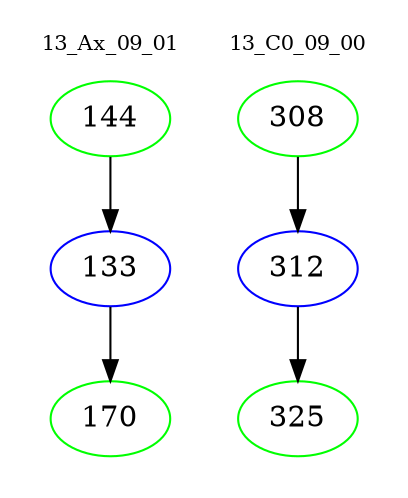 digraph{
subgraph cluster_0 {
color = white
label = "13_Ax_09_01";
fontsize=10;
T0_144 [label="144", color="green"]
T0_144 -> T0_133 [color="black"]
T0_133 [label="133", color="blue"]
T0_133 -> T0_170 [color="black"]
T0_170 [label="170", color="green"]
}
subgraph cluster_1 {
color = white
label = "13_C0_09_00";
fontsize=10;
T1_308 [label="308", color="green"]
T1_308 -> T1_312 [color="black"]
T1_312 [label="312", color="blue"]
T1_312 -> T1_325 [color="black"]
T1_325 [label="325", color="green"]
}
}
